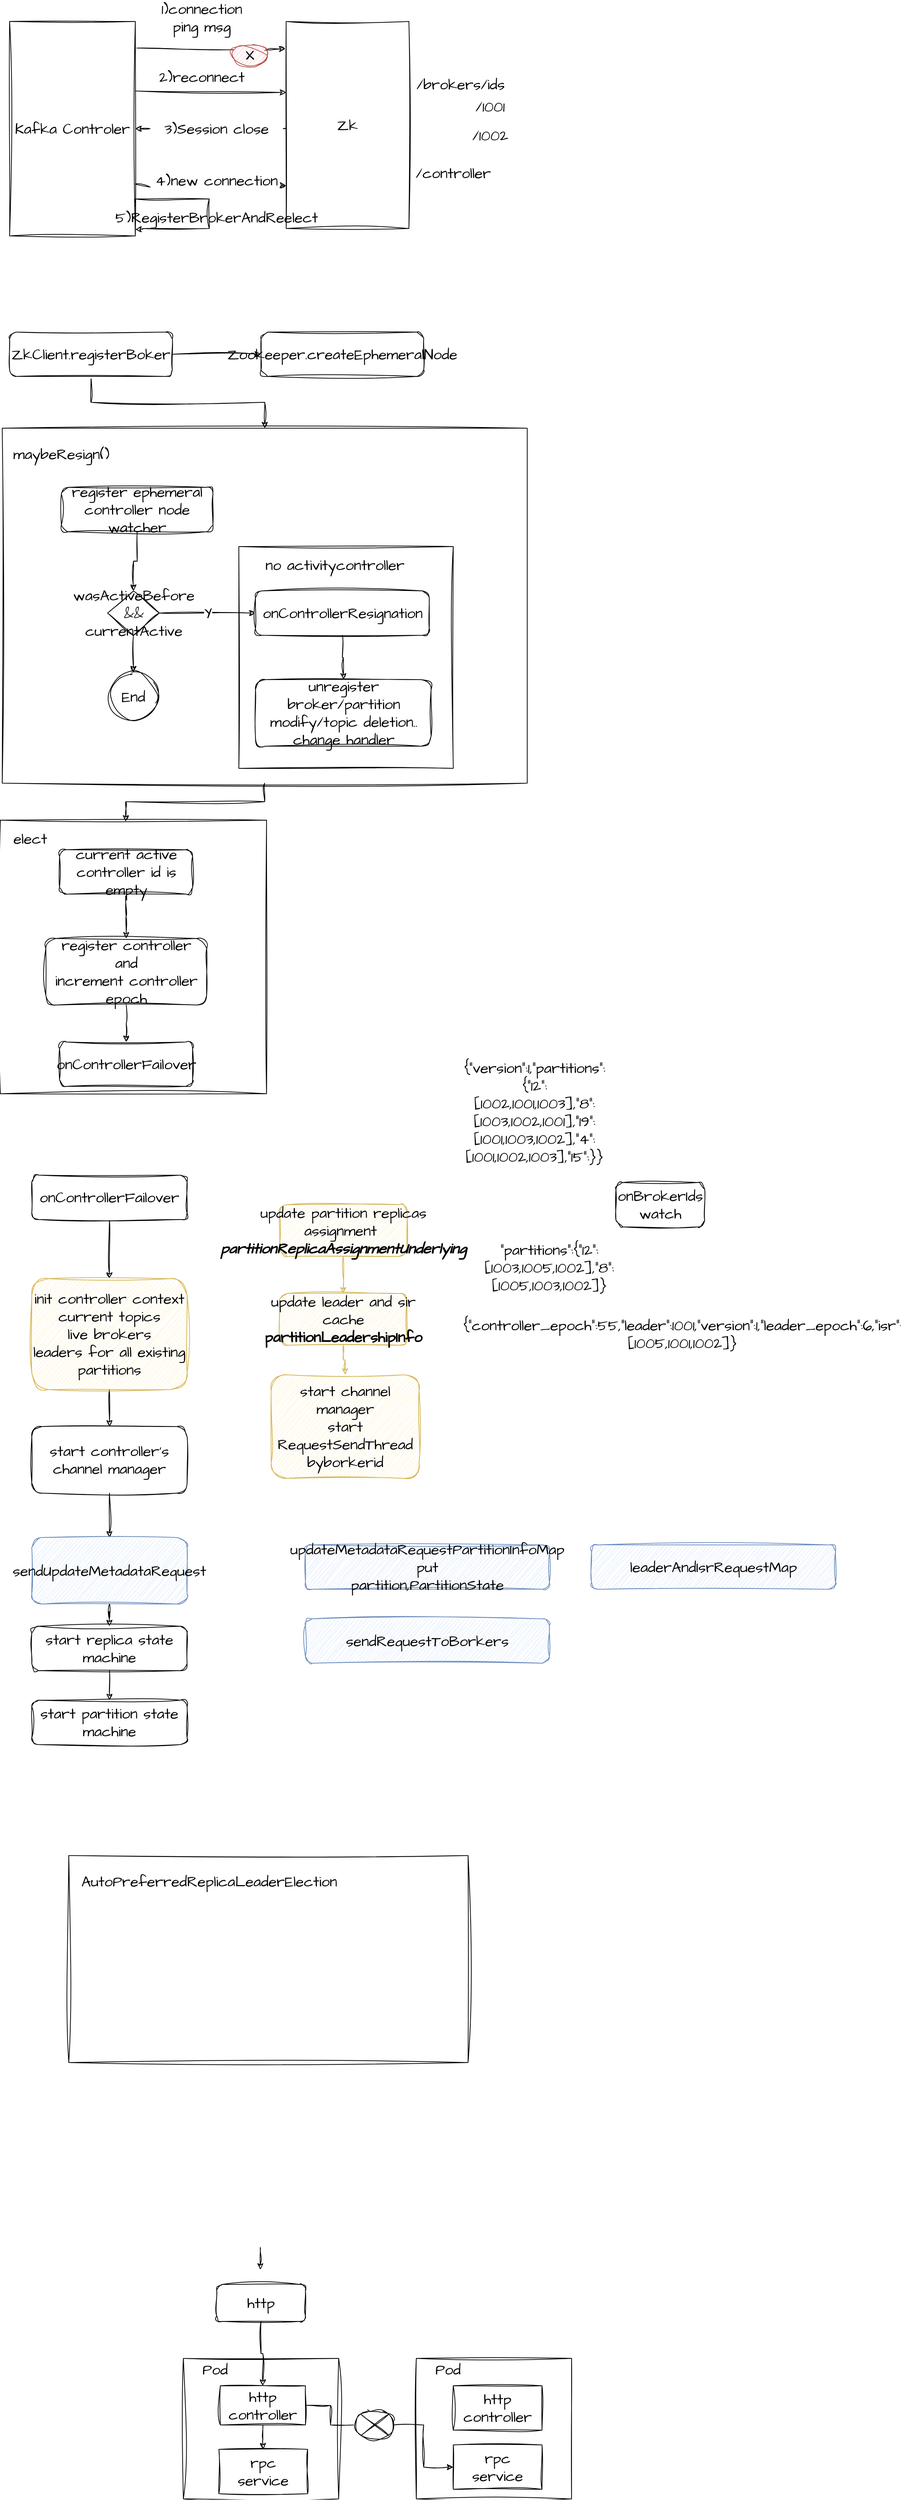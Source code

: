 <mxfile version="20.8.20" type="github">
  <diagram id="C5RBs43oDa-KdzZeNtuy" name="Page-1">
    <mxGraphModel dx="1021" dy="697" grid="1" gridSize="10" guides="1" tooltips="1" connect="1" arrows="1" fold="1" page="1" pageScale="1" pageWidth="827" pageHeight="1169" math="0" shadow="0">
      <root>
        <mxCell id="WIyWlLk6GJQsqaUBKTNV-0" />
        <mxCell id="WIyWlLk6GJQsqaUBKTNV-1" parent="WIyWlLk6GJQsqaUBKTNV-0" />
        <mxCell id="99QEyxdu7fudVfjJ10sP-23" value="" style="rounded=0;whiteSpace=wrap;html=1;sketch=1;hachureGap=4;jiggle=2;curveFitting=1;fontFamily=Architects Daughter;fontSource=https%3A%2F%2Ffonts.googleapis.com%2Fcss%3Ffamily%3DArchitects%2BDaughter;fontSize=20;" vertex="1" parent="WIyWlLk6GJQsqaUBKTNV-1">
          <mxGeometry x="275" y="3330" width="210" height="190" as="geometry" />
        </mxCell>
        <mxCell id="egi0bB2MHMF-HuieAXsn-64" value="" style="rounded=0;whiteSpace=wrap;html=1;sketch=1;hachureGap=4;jiggle=2;curveFitting=1;fontFamily=Architects Daughter;fontSource=https%3A%2F%2Ffonts.googleapis.com%2Fcss%3Ffamily%3DArchitects%2BDaughter;fontSize=20;" parent="WIyWlLk6GJQsqaUBKTNV-1" vertex="1">
          <mxGeometry x="27.5" y="1250" width="360" height="370" as="geometry" />
        </mxCell>
        <mxCell id="egi0bB2MHMF-HuieAXsn-65" style="edgeStyle=orthogonalEdgeStyle;rounded=0;sketch=1;hachureGap=4;jiggle=2;curveFitting=1;orthogonalLoop=1;jettySize=auto;html=1;entryX=0.471;entryY=0.005;entryDx=0;entryDy=0;entryPerimeter=0;fontFamily=Architects Daughter;fontSource=https%3A%2F%2Ffonts.googleapis.com%2Fcss%3Ffamily%3DArchitects%2BDaughter;fontSize=16;" parent="WIyWlLk6GJQsqaUBKTNV-1" source="egi0bB2MHMF-HuieAXsn-49" target="egi0bB2MHMF-HuieAXsn-64" edge="1">
          <mxGeometry relative="1" as="geometry" />
        </mxCell>
        <mxCell id="egi0bB2MHMF-HuieAXsn-49" value="" style="rounded=0;whiteSpace=wrap;html=1;sketch=1;hachureGap=4;jiggle=2;curveFitting=1;fontFamily=Architects Daughter;fontSource=https%3A%2F%2Ffonts.googleapis.com%2Fcss%3Ffamily%3DArchitects%2BDaughter;fontSize=20;" parent="WIyWlLk6GJQsqaUBKTNV-1" vertex="1">
          <mxGeometry x="30" y="720" width="710" height="480" as="geometry" />
        </mxCell>
        <mxCell id="egi0bB2MHMF-HuieAXsn-43" value="" style="rounded=0;whiteSpace=wrap;html=1;sketch=1;hachureGap=4;jiggle=2;curveFitting=1;fontFamily=Architects Daughter;fontSource=https%3A%2F%2Ffonts.googleapis.com%2Fcss%3Ffamily%3DArchitects%2BDaughter;fontSize=20;" parent="WIyWlLk6GJQsqaUBKTNV-1" vertex="1">
          <mxGeometry x="350" y="880" width="290" height="300" as="geometry" />
        </mxCell>
        <mxCell id="egi0bB2MHMF-HuieAXsn-0" value="Kafka Controler" style="rounded=0;whiteSpace=wrap;html=1;sketch=1;hachureGap=4;jiggle=2;curveFitting=1;fontFamily=Architects Daughter;fontSource=https%3A%2F%2Ffonts.googleapis.com%2Fcss%3Ffamily%3DArchitects%2BDaughter;fontSize=20;" parent="WIyWlLk6GJQsqaUBKTNV-1" vertex="1">
          <mxGeometry x="40" y="170" width="170" height="290" as="geometry" />
        </mxCell>
        <mxCell id="egi0bB2MHMF-HuieAXsn-1" value="Zk" style="rounded=0;whiteSpace=wrap;html=1;sketch=1;hachureGap=4;jiggle=2;curveFitting=1;fontFamily=Architects Daughter;fontSource=https%3A%2F%2Ffonts.googleapis.com%2Fcss%3Ffamily%3DArchitects%2BDaughter;fontSize=20;" parent="WIyWlLk6GJQsqaUBKTNV-1" vertex="1">
          <mxGeometry x="414" y="170" width="166" height="280" as="geometry" />
        </mxCell>
        <mxCell id="egi0bB2MHMF-HuieAXsn-2" value="" style="endArrow=classic;html=1;rounded=0;sketch=1;hachureGap=4;jiggle=2;curveFitting=1;fontFamily=Architects Daughter;fontSource=https%3A%2F%2Ffonts.googleapis.com%2Fcss%3Ffamily%3DArchitects%2BDaughter;fontSize=16;entryX=-0.006;entryY=0.132;entryDx=0;entryDy=0;exitX=1;exitY=0.25;exitDx=0;exitDy=0;startArrow=none;entryPerimeter=0;" parent="WIyWlLk6GJQsqaUBKTNV-1" source="egi0bB2MHMF-HuieAXsn-4" target="egi0bB2MHMF-HuieAXsn-1" edge="1">
          <mxGeometry width="50" height="50" relative="1" as="geometry">
            <mxPoint x="230" y="210" as="sourcePoint" />
            <mxPoint x="280" y="160" as="targetPoint" />
          </mxGeometry>
        </mxCell>
        <mxCell id="egi0bB2MHMF-HuieAXsn-3" value="1)connection&lt;br&gt;ping msg" style="text;html=1;strokeColor=none;fillColor=none;align=center;verticalAlign=middle;whiteSpace=wrap;rounded=0;fontSize=20;fontFamily=Architects Daughter;" parent="WIyWlLk6GJQsqaUBKTNV-1" vertex="1">
          <mxGeometry x="270" y="150" width="60" height="30" as="geometry" />
        </mxCell>
        <mxCell id="egi0bB2MHMF-HuieAXsn-5" value="" style="endArrow=none;html=1;rounded=0;sketch=1;hachureGap=4;jiggle=2;curveFitting=1;fontFamily=Architects Daughter;fontSource=https%3A%2F%2Ffonts.googleapis.com%2Fcss%3Ffamily%3DArchitects%2BDaughter;fontSize=16;entryX=0;entryY=0.25;entryDx=0;entryDy=0;exitX=1.012;exitY=0.124;exitDx=0;exitDy=0;exitPerimeter=0;" parent="WIyWlLk6GJQsqaUBKTNV-1" source="egi0bB2MHMF-HuieAXsn-0" target="egi0bB2MHMF-HuieAXsn-4" edge="1">
          <mxGeometry width="50" height="50" relative="1" as="geometry">
            <mxPoint x="210" y="243" as="sourcePoint" />
            <mxPoint x="414" y="205" as="targetPoint" />
          </mxGeometry>
        </mxCell>
        <mxCell id="egi0bB2MHMF-HuieAXsn-4" value="X" style="ellipse;whiteSpace=wrap;html=1;sketch=1;hachureGap=4;jiggle=2;curveFitting=1;fontFamily=Architects Daughter;fontSource=https%3A%2F%2Ffonts.googleapis.com%2Fcss%3Ffamily%3DArchitects%2BDaughter;fontSize=20;fillColor=#f8cecc;strokeColor=#b85450;" parent="WIyWlLk6GJQsqaUBKTNV-1" vertex="1">
          <mxGeometry x="340" y="200" width="50" height="30" as="geometry" />
        </mxCell>
        <mxCell id="egi0bB2MHMF-HuieAXsn-8" value="" style="endArrow=classic;html=1;rounded=0;sketch=1;hachureGap=4;jiggle=2;curveFitting=1;fontFamily=Architects Daughter;fontSource=https%3A%2F%2Ffonts.googleapis.com%2Fcss%3Ffamily%3DArchitects%2BDaughter;fontSize=16;entryX=0;entryY=0.8;entryDx=0;entryDy=0;entryPerimeter=0;" parent="WIyWlLk6GJQsqaUBKTNV-1" edge="1">
          <mxGeometry width="50" height="50" relative="1" as="geometry">
            <mxPoint x="210" y="264" as="sourcePoint" />
            <mxPoint x="414" y="266" as="targetPoint" />
          </mxGeometry>
        </mxCell>
        <mxCell id="egi0bB2MHMF-HuieAXsn-9" value="2)reconnect" style="text;html=1;strokeColor=none;fillColor=none;align=center;verticalAlign=middle;whiteSpace=wrap;rounded=0;fontSize=20;fontFamily=Architects Daughter;" parent="WIyWlLk6GJQsqaUBKTNV-1" vertex="1">
          <mxGeometry x="270" y="230" width="60" height="30" as="geometry" />
        </mxCell>
        <mxCell id="egi0bB2MHMF-HuieAXsn-10" value="" style="endArrow=classic;html=1;rounded=0;sketch=1;hachureGap=4;jiggle=2;curveFitting=1;fontFamily=Architects Daughter;fontSource=https%3A%2F%2Ffonts.googleapis.com%2Fcss%3Ffamily%3DArchitects%2BDaughter;fontSize=16;entryX=1;entryY=0.5;entryDx=0;entryDy=0;startArrow=none;" parent="WIyWlLk6GJQsqaUBKTNV-1" source="egi0bB2MHMF-HuieAXsn-7" target="egi0bB2MHMF-HuieAXsn-0" edge="1">
          <mxGeometry width="50" height="50" relative="1" as="geometry">
            <mxPoint x="414" y="314.5" as="sourcePoint" />
            <mxPoint x="334" y="314.5" as="targetPoint" />
          </mxGeometry>
        </mxCell>
        <mxCell id="egi0bB2MHMF-HuieAXsn-13" value="" style="endArrow=classic;html=1;rounded=0;sketch=1;hachureGap=4;jiggle=2;curveFitting=1;fontFamily=Architects Daughter;fontSource=https%3A%2F%2Ffonts.googleapis.com%2Fcss%3Ffamily%3DArchitects%2BDaughter;fontSize=16;entryX=0;entryY=0.8;entryDx=0;entryDy=0;entryPerimeter=0;startArrow=none;" parent="WIyWlLk6GJQsqaUBKTNV-1" source="egi0bB2MHMF-HuieAXsn-15" edge="1">
          <mxGeometry width="50" height="50" relative="1" as="geometry">
            <mxPoint x="210" y="390" as="sourcePoint" />
            <mxPoint x="414" y="392" as="targetPoint" />
          </mxGeometry>
        </mxCell>
        <mxCell id="egi0bB2MHMF-HuieAXsn-14" value="" style="endArrow=none;html=1;rounded=0;sketch=1;hachureGap=4;jiggle=2;curveFitting=1;fontFamily=Architects Daughter;fontSource=https%3A%2F%2Ffonts.googleapis.com%2Fcss%3Ffamily%3DArchitects%2BDaughter;fontSize=16;entryX=1;entryY=0.5;entryDx=0;entryDy=0;" parent="WIyWlLk6GJQsqaUBKTNV-1" target="egi0bB2MHMF-HuieAXsn-7" edge="1">
          <mxGeometry width="50" height="50" relative="1" as="geometry">
            <mxPoint x="414" y="314.5" as="sourcePoint" />
            <mxPoint x="210" y="315" as="targetPoint" />
          </mxGeometry>
        </mxCell>
        <mxCell id="egi0bB2MHMF-HuieAXsn-7" value="3)Session&amp;nbsp;close" style="text;html=1;strokeColor=none;fillColor=none;align=center;verticalAlign=middle;whiteSpace=wrap;rounded=0;fontSize=20;fontFamily=Architects Daughter;" parent="WIyWlLk6GJQsqaUBKTNV-1" vertex="1">
          <mxGeometry x="230" y="300" width="180" height="30" as="geometry" />
        </mxCell>
        <mxCell id="egi0bB2MHMF-HuieAXsn-16" value="" style="endArrow=none;html=1;rounded=0;sketch=1;hachureGap=4;jiggle=2;curveFitting=1;fontFamily=Architects Daughter;fontSource=https%3A%2F%2Ffonts.googleapis.com%2Fcss%3Ffamily%3DArchitects%2BDaughter;fontSize=16;entryX=0;entryY=0.8;entryDx=0;entryDy=0;entryPerimeter=0;" parent="WIyWlLk6GJQsqaUBKTNV-1" target="egi0bB2MHMF-HuieAXsn-15" edge="1">
          <mxGeometry width="50" height="50" relative="1" as="geometry">
            <mxPoint x="210" y="390" as="sourcePoint" />
            <mxPoint x="414" y="392" as="targetPoint" />
          </mxGeometry>
        </mxCell>
        <mxCell id="egi0bB2MHMF-HuieAXsn-15" value="4)new connection" style="text;html=1;strokeColor=none;fillColor=none;align=center;verticalAlign=middle;whiteSpace=wrap;rounded=0;fontSize=20;fontFamily=Architects Daughter;" parent="WIyWlLk6GJQsqaUBKTNV-1" vertex="1">
          <mxGeometry x="230" y="370" width="180" height="30" as="geometry" />
        </mxCell>
        <mxCell id="egi0bB2MHMF-HuieAXsn-17" value="" style="endArrow=classic;html=1;rounded=0;sketch=1;hachureGap=4;jiggle=2;curveFitting=1;fontFamily=Architects Daughter;fontSource=https%3A%2F%2Ffonts.googleapis.com%2Fcss%3Ffamily%3DArchitects%2BDaughter;fontSize=16;edgeStyle=orthogonalEdgeStyle;entryX=1;entryY=0.969;entryDx=0;entryDy=0;entryPerimeter=0;" parent="WIyWlLk6GJQsqaUBKTNV-1" target="egi0bB2MHMF-HuieAXsn-0" edge="1">
          <mxGeometry width="50" height="50" relative="1" as="geometry">
            <mxPoint x="210" y="420" as="sourcePoint" />
            <mxPoint x="220" y="470" as="targetPoint" />
            <Array as="points">
              <mxPoint x="210" y="410" />
              <mxPoint x="310" y="410" />
              <mxPoint x="310" y="450" />
              <mxPoint x="220" y="450" />
              <mxPoint x="220" y="451" />
            </Array>
          </mxGeometry>
        </mxCell>
        <mxCell id="egi0bB2MHMF-HuieAXsn-18" value="5)RegisterBrokerAndReelect" style="text;html=1;strokeColor=none;fillColor=none;align=center;verticalAlign=middle;whiteSpace=wrap;rounded=0;fontSize=20;fontFamily=Architects Daughter;" parent="WIyWlLk6GJQsqaUBKTNV-1" vertex="1">
          <mxGeometry x="230" y="420" width="180" height="30" as="geometry" />
        </mxCell>
        <mxCell id="egi0bB2MHMF-HuieAXsn-19" value="/brokers/ids" style="text;html=1;strokeColor=none;fillColor=none;align=center;verticalAlign=middle;whiteSpace=wrap;rounded=0;fontSize=20;fontFamily=Architects Daughter;" parent="WIyWlLk6GJQsqaUBKTNV-1" vertex="1">
          <mxGeometry x="620" y="240" width="60" height="30" as="geometry" />
        </mxCell>
        <mxCell id="egi0bB2MHMF-HuieAXsn-20" value="/controller" style="text;html=1;strokeColor=none;fillColor=none;align=center;verticalAlign=middle;whiteSpace=wrap;rounded=0;fontSize=20;fontFamily=Architects Daughter;" parent="WIyWlLk6GJQsqaUBKTNV-1" vertex="1">
          <mxGeometry x="610" y="360" width="60" height="30" as="geometry" />
        </mxCell>
        <mxCell id="egi0bB2MHMF-HuieAXsn-21" value="/1001" style="text;html=1;strokeColor=none;fillColor=none;align=center;verticalAlign=middle;whiteSpace=wrap;rounded=0;fontSize=20;fontFamily=Architects Daughter;" parent="WIyWlLk6GJQsqaUBKTNV-1" vertex="1">
          <mxGeometry x="660" y="270" width="60" height="30" as="geometry" />
        </mxCell>
        <mxCell id="egi0bB2MHMF-HuieAXsn-22" value="/1002" style="text;html=1;strokeColor=none;fillColor=none;align=center;verticalAlign=middle;whiteSpace=wrap;rounded=0;fontSize=20;fontFamily=Architects Daughter;" parent="WIyWlLk6GJQsqaUBKTNV-1" vertex="1">
          <mxGeometry x="660" y="309" width="60" height="30" as="geometry" />
        </mxCell>
        <mxCell id="egi0bB2MHMF-HuieAXsn-25" style="edgeStyle=orthogonalEdgeStyle;rounded=0;sketch=1;hachureGap=4;jiggle=2;curveFitting=1;orthogonalLoop=1;jettySize=auto;html=1;entryX=0;entryY=0.5;entryDx=0;entryDy=0;fontFamily=Architects Daughter;fontSource=https%3A%2F%2Ffonts.googleapis.com%2Fcss%3Ffamily%3DArchitects%2BDaughter;fontSize=16;" parent="WIyWlLk6GJQsqaUBKTNV-1" source="egi0bB2MHMF-HuieAXsn-23" target="egi0bB2MHMF-HuieAXsn-24" edge="1">
          <mxGeometry relative="1" as="geometry" />
        </mxCell>
        <mxCell id="egi0bB2MHMF-HuieAXsn-66" style="edgeStyle=orthogonalEdgeStyle;rounded=0;sketch=1;hachureGap=4;jiggle=2;curveFitting=1;orthogonalLoop=1;jettySize=auto;html=1;entryX=0.5;entryY=0;entryDx=0;entryDy=0;fontFamily=Architects Daughter;fontSource=https%3A%2F%2Ffonts.googleapis.com%2Fcss%3Ffamily%3DArchitects%2BDaughter;fontSize=16;" parent="WIyWlLk6GJQsqaUBKTNV-1" source="egi0bB2MHMF-HuieAXsn-23" target="egi0bB2MHMF-HuieAXsn-49" edge="1">
          <mxGeometry relative="1" as="geometry" />
        </mxCell>
        <mxCell id="egi0bB2MHMF-HuieAXsn-23" value="ZkClient.registerBoker" style="rounded=1;whiteSpace=wrap;html=1;sketch=1;hachureGap=4;jiggle=2;curveFitting=1;fontFamily=Architects Daughter;fontSource=https%3A%2F%2Ffonts.googleapis.com%2Fcss%3Ffamily%3DArchitects%2BDaughter;fontSize=20;" parent="WIyWlLk6GJQsqaUBKTNV-1" vertex="1">
          <mxGeometry x="40" y="590" width="220" height="60" as="geometry" />
        </mxCell>
        <mxCell id="egi0bB2MHMF-HuieAXsn-24" value="Zookeeper.createEphemeralNode" style="rounded=1;whiteSpace=wrap;html=1;sketch=1;hachureGap=4;jiggle=2;curveFitting=1;fontFamily=Architects Daughter;fontSource=https%3A%2F%2Ffonts.googleapis.com%2Fcss%3Ffamily%3DArchitects%2BDaughter;fontSize=20;" parent="WIyWlLk6GJQsqaUBKTNV-1" vertex="1">
          <mxGeometry x="380" y="590" width="220" height="60" as="geometry" />
        </mxCell>
        <mxCell id="egi0bB2MHMF-HuieAXsn-28" value="maybeResign()" style="text;html=1;strokeColor=none;fillColor=none;align=center;verticalAlign=middle;whiteSpace=wrap;rounded=0;fontSize=20;fontFamily=Architects Daughter;" parent="WIyWlLk6GJQsqaUBKTNV-1" vertex="1">
          <mxGeometry x="80" y="740" width="60" height="30" as="geometry" />
        </mxCell>
        <mxCell id="egi0bB2MHMF-HuieAXsn-50" style="edgeStyle=orthogonalEdgeStyle;rounded=0;sketch=1;hachureGap=4;jiggle=2;curveFitting=1;orthogonalLoop=1;jettySize=auto;html=1;entryX=0.5;entryY=0;entryDx=0;entryDy=0;fontFamily=Architects Daughter;fontSource=https%3A%2F%2Ffonts.googleapis.com%2Fcss%3Ffamily%3DArchitects%2BDaughter;fontSize=16;" parent="WIyWlLk6GJQsqaUBKTNV-1" source="egi0bB2MHMF-HuieAXsn-32" target="egi0bB2MHMF-HuieAXsn-34" edge="1">
          <mxGeometry relative="1" as="geometry" />
        </mxCell>
        <mxCell id="egi0bB2MHMF-HuieAXsn-32" value="register ephemeral controller node&lt;br&gt;watcher" style="rounded=1;whiteSpace=wrap;html=1;sketch=1;hachureGap=4;jiggle=2;curveFitting=1;fontFamily=Architects Daughter;fontSource=https%3A%2F%2Ffonts.googleapis.com%2Fcss%3Ffamily%3DArchitects%2BDaughter;fontSize=20;" parent="WIyWlLk6GJQsqaUBKTNV-1" vertex="1">
          <mxGeometry x="110" y="800" width="205" height="60" as="geometry" />
        </mxCell>
        <mxCell id="egi0bB2MHMF-HuieAXsn-37" style="edgeStyle=orthogonalEdgeStyle;rounded=0;sketch=1;hachureGap=4;jiggle=2;curveFitting=1;orthogonalLoop=1;jettySize=auto;html=1;fontFamily=Architects Daughter;fontSource=https%3A%2F%2Ffonts.googleapis.com%2Fcss%3Ffamily%3DArchitects%2BDaughter;fontSize=16;" parent="WIyWlLk6GJQsqaUBKTNV-1" source="egi0bB2MHMF-HuieAXsn-34" target="egi0bB2MHMF-HuieAXsn-36" edge="1">
          <mxGeometry relative="1" as="geometry" />
        </mxCell>
        <mxCell id="egi0bB2MHMF-HuieAXsn-38" value="Y" style="edgeLabel;html=1;align=center;verticalAlign=middle;resizable=0;points=[];fontSize=20;fontFamily=Architects Daughter;" parent="egi0bB2MHMF-HuieAXsn-37" vertex="1" connectable="0">
          <mxGeometry x="-0.008" relative="1" as="geometry">
            <mxPoint x="1" as="offset" />
          </mxGeometry>
        </mxCell>
        <mxCell id="egi0bB2MHMF-HuieAXsn-47" style="edgeStyle=orthogonalEdgeStyle;rounded=0;sketch=1;hachureGap=4;jiggle=2;curveFitting=1;orthogonalLoop=1;jettySize=auto;html=1;entryX=0.5;entryY=0;entryDx=0;entryDy=0;fontFamily=Architects Daughter;fontSource=https%3A%2F%2Ffonts.googleapis.com%2Fcss%3Ffamily%3DArchitects%2BDaughter;fontSize=16;" parent="WIyWlLk6GJQsqaUBKTNV-1" source="egi0bB2MHMF-HuieAXsn-34" target="egi0bB2MHMF-HuieAXsn-46" edge="1">
          <mxGeometry relative="1" as="geometry" />
        </mxCell>
        <mxCell id="egi0bB2MHMF-HuieAXsn-34" value="wasActiveBefore&lt;br&gt;&amp;amp;&amp;amp;&lt;br&gt;currentActive" style="rhombus;whiteSpace=wrap;html=1;sketch=1;hachureGap=4;jiggle=2;curveFitting=1;fontFamily=Architects Daughter;fontSource=https%3A%2F%2Ffonts.googleapis.com%2Fcss%3Ffamily%3DArchitects%2BDaughter;fontSize=20;" parent="WIyWlLk6GJQsqaUBKTNV-1" vertex="1">
          <mxGeometry x="172.5" y="940" width="70" height="60" as="geometry" />
        </mxCell>
        <mxCell id="egi0bB2MHMF-HuieAXsn-45" value="" style="edgeStyle=orthogonalEdgeStyle;rounded=0;sketch=1;hachureGap=4;jiggle=2;curveFitting=1;orthogonalLoop=1;jettySize=auto;html=1;fontFamily=Architects Daughter;fontSource=https%3A%2F%2Ffonts.googleapis.com%2Fcss%3Ffamily%3DArchitects%2BDaughter;fontSize=16;" parent="WIyWlLk6GJQsqaUBKTNV-1" source="egi0bB2MHMF-HuieAXsn-36" target="egi0bB2MHMF-HuieAXsn-39" edge="1">
          <mxGeometry relative="1" as="geometry" />
        </mxCell>
        <mxCell id="egi0bB2MHMF-HuieAXsn-36" value="onControllerResignation" style="rounded=1;whiteSpace=wrap;html=1;sketch=1;hachureGap=4;jiggle=2;curveFitting=1;fontFamily=Architects Daughter;fontSource=https%3A%2F%2Ffonts.googleapis.com%2Fcss%3Ffamily%3DArchitects%2BDaughter;fontSize=20;" parent="WIyWlLk6GJQsqaUBKTNV-1" vertex="1">
          <mxGeometry x="372.5" y="940" width="235" height="60" as="geometry" />
        </mxCell>
        <mxCell id="egi0bB2MHMF-HuieAXsn-39" value="unregister broker/partition modify/topic deletion.. change handler" style="rounded=1;whiteSpace=wrap;html=1;sketch=1;hachureGap=4;jiggle=2;curveFitting=1;fontFamily=Architects Daughter;fontSource=https%3A%2F%2Ffonts.googleapis.com%2Fcss%3Ffamily%3DArchitects%2BDaughter;fontSize=20;" parent="WIyWlLk6GJQsqaUBKTNV-1" vertex="1">
          <mxGeometry x="372.5" y="1060" width="237.5" height="90" as="geometry" />
        </mxCell>
        <mxCell id="egi0bB2MHMF-HuieAXsn-40" value="no activitycontroller" style="text;html=1;strokeColor=none;fillColor=none;align=center;verticalAlign=middle;whiteSpace=wrap;rounded=0;fontSize=20;fontFamily=Architects Daughter;" parent="WIyWlLk6GJQsqaUBKTNV-1" vertex="1">
          <mxGeometry x="370" y="890" width="220" height="30" as="geometry" />
        </mxCell>
        <mxCell id="egi0bB2MHMF-HuieAXsn-46" value="End" style="ellipse;whiteSpace=wrap;html=1;aspect=fixed;sketch=1;hachureGap=4;jiggle=2;curveFitting=1;fontFamily=Architects Daughter;fontSource=https%3A%2F%2Ffonts.googleapis.com%2Fcss%3Ffamily%3DArchitects%2BDaughter;fontSize=20;" parent="WIyWlLk6GJQsqaUBKTNV-1" vertex="1">
          <mxGeometry x="175" y="1050" width="65" height="65" as="geometry" />
        </mxCell>
        <mxCell id="egi0bB2MHMF-HuieAXsn-61" value="" style="edgeStyle=orthogonalEdgeStyle;rounded=0;sketch=1;hachureGap=4;jiggle=2;curveFitting=1;orthogonalLoop=1;jettySize=auto;html=1;fontFamily=Architects Daughter;fontSource=https%3A%2F%2Ffonts.googleapis.com%2Fcss%3Ffamily%3DArchitects%2BDaughter;fontSize=16;" parent="WIyWlLk6GJQsqaUBKTNV-1" source="egi0bB2MHMF-HuieAXsn-51" target="egi0bB2MHMF-HuieAXsn-59" edge="1">
          <mxGeometry relative="1" as="geometry" />
        </mxCell>
        <mxCell id="egi0bB2MHMF-HuieAXsn-51" value="current active controller id is empty" style="rounded=1;whiteSpace=wrap;html=1;sketch=1;hachureGap=4;jiggle=2;curveFitting=1;fontFamily=Architects Daughter;fontSource=https%3A%2F%2Ffonts.googleapis.com%2Fcss%3Ffamily%3DArchitects%2BDaughter;fontSize=20;" parent="WIyWlLk6GJQsqaUBKTNV-1" vertex="1">
          <mxGeometry x="107.5" y="1290" width="180" height="60" as="geometry" />
        </mxCell>
        <mxCell id="egi0bB2MHMF-HuieAXsn-63" value="" style="edgeStyle=orthogonalEdgeStyle;rounded=0;sketch=1;hachureGap=4;jiggle=2;curveFitting=1;orthogonalLoop=1;jettySize=auto;html=1;fontFamily=Architects Daughter;fontSource=https%3A%2F%2Ffonts.googleapis.com%2Fcss%3Ffamily%3DArchitects%2BDaughter;fontSize=16;" parent="WIyWlLk6GJQsqaUBKTNV-1" source="egi0bB2MHMF-HuieAXsn-59" target="egi0bB2MHMF-HuieAXsn-62" edge="1">
          <mxGeometry relative="1" as="geometry" />
        </mxCell>
        <mxCell id="egi0bB2MHMF-HuieAXsn-59" value="register controller&lt;br&gt;and&lt;br&gt;increment controller epoch" style="rounded=1;whiteSpace=wrap;html=1;sketch=1;hachureGap=4;jiggle=2;curveFitting=1;fontFamily=Architects Daughter;fontSource=https%3A%2F%2Ffonts.googleapis.com%2Fcss%3Ffamily%3DArchitects%2BDaughter;fontSize=20;" parent="WIyWlLk6GJQsqaUBKTNV-1" vertex="1">
          <mxGeometry x="89" y="1410" width="217.5" height="90" as="geometry" />
        </mxCell>
        <mxCell id="egi0bB2MHMF-HuieAXsn-60" value="elect" style="text;html=1;strokeColor=none;fillColor=none;align=center;verticalAlign=middle;whiteSpace=wrap;rounded=0;fontSize=20;fontFamily=Architects Daughter;" parent="WIyWlLk6GJQsqaUBKTNV-1" vertex="1">
          <mxGeometry x="37.5" y="1260" width="60" height="30" as="geometry" />
        </mxCell>
        <mxCell id="egi0bB2MHMF-HuieAXsn-62" value="onControllerFailover" style="rounded=1;whiteSpace=wrap;html=1;sketch=1;hachureGap=4;jiggle=2;curveFitting=1;fontFamily=Architects Daughter;fontSource=https%3A%2F%2Ffonts.googleapis.com%2Fcss%3Ffamily%3DArchitects%2BDaughter;fontSize=20;" parent="WIyWlLk6GJQsqaUBKTNV-1" vertex="1">
          <mxGeometry x="107.5" y="1550" width="180" height="60" as="geometry" />
        </mxCell>
        <mxCell id="egi0bB2MHMF-HuieAXsn-67" value="onBrokerIds watch" style="rounded=1;whiteSpace=wrap;html=1;sketch=1;hachureGap=4;jiggle=2;curveFitting=1;fontFamily=Architects Daughter;fontSource=https%3A%2F%2Ffonts.googleapis.com%2Fcss%3Ffamily%3DArchitects%2BDaughter;fontSize=20;" parent="WIyWlLk6GJQsqaUBKTNV-1" vertex="1">
          <mxGeometry x="860" y="1740" width="120" height="60" as="geometry" />
        </mxCell>
        <mxCell id="egi0bB2MHMF-HuieAXsn-74" value="" style="edgeStyle=orthogonalEdgeStyle;rounded=0;sketch=1;hachureGap=4;jiggle=2;curveFitting=1;orthogonalLoop=1;jettySize=auto;html=1;fontFamily=Architects Daughter;fontSource=https%3A%2F%2Ffonts.googleapis.com%2Fcss%3Ffamily%3DArchitects%2BDaughter;fontSize=16;" parent="WIyWlLk6GJQsqaUBKTNV-1" source="egi0bB2MHMF-HuieAXsn-68" target="egi0bB2MHMF-HuieAXsn-70" edge="1">
          <mxGeometry relative="1" as="geometry" />
        </mxCell>
        <mxCell id="egi0bB2MHMF-HuieAXsn-68" value="onControllerFailover" style="rounded=1;whiteSpace=wrap;html=1;sketch=1;hachureGap=4;jiggle=2;curveFitting=1;fontFamily=Architects Daughter;fontSource=https%3A%2F%2Ffonts.googleapis.com%2Fcss%3Ffamily%3DArchitects%2BDaughter;fontSize=20;" parent="WIyWlLk6GJQsqaUBKTNV-1" vertex="1">
          <mxGeometry x="70" y="1730" width="210" height="60" as="geometry" />
        </mxCell>
        <mxCell id="egi0bB2MHMF-HuieAXsn-75" value="" style="edgeStyle=orthogonalEdgeStyle;rounded=0;sketch=1;hachureGap=4;jiggle=2;curveFitting=1;orthogonalLoop=1;jettySize=auto;html=1;fontFamily=Architects Daughter;fontSource=https%3A%2F%2Ffonts.googleapis.com%2Fcss%3Ffamily%3DArchitects%2BDaughter;fontSize=16;" parent="WIyWlLk6GJQsqaUBKTNV-1" source="egi0bB2MHMF-HuieAXsn-70" target="egi0bB2MHMF-HuieAXsn-71" edge="1">
          <mxGeometry relative="1" as="geometry" />
        </mxCell>
        <mxCell id="egi0bB2MHMF-HuieAXsn-70" value="init controller context&lt;br&gt;current topics&lt;br&gt;live brokers&lt;br&gt;leaders for all existing partitions" style="rounded=1;whiteSpace=wrap;html=1;sketch=1;hachureGap=4;jiggle=2;curveFitting=1;fontFamily=Architects Daughter;fontSource=https%3A%2F%2Ffonts.googleapis.com%2Fcss%3Ffamily%3DArchitects%2BDaughter;fontSize=20;fillColor=#fff2cc;strokeColor=#d6b656;" parent="WIyWlLk6GJQsqaUBKTNV-1" vertex="1">
          <mxGeometry x="70" y="1870" width="210" height="150" as="geometry" />
        </mxCell>
        <mxCell id="99QEyxdu7fudVfjJ10sP-7" value="" style="edgeStyle=orthogonalEdgeStyle;rounded=0;sketch=1;hachureGap=4;jiggle=2;curveFitting=1;orthogonalLoop=1;jettySize=auto;html=1;fontFamily=Architects Daughter;fontSource=https%3A%2F%2Ffonts.googleapis.com%2Fcss%3Ffamily%3DArchitects%2BDaughter;fontSize=16;" edge="1" parent="WIyWlLk6GJQsqaUBKTNV-1" source="egi0bB2MHMF-HuieAXsn-71" target="99QEyxdu7fudVfjJ10sP-6">
          <mxGeometry relative="1" as="geometry" />
        </mxCell>
        <mxCell id="egi0bB2MHMF-HuieAXsn-71" value="start controller&#39;s channel manager" style="rounded=1;whiteSpace=wrap;html=1;sketch=1;hachureGap=4;jiggle=2;curveFitting=1;fontFamily=Architects Daughter;fontSource=https%3A%2F%2Ffonts.googleapis.com%2Fcss%3Ffamily%3DArchitects%2BDaughter;fontSize=20;" parent="WIyWlLk6GJQsqaUBKTNV-1" vertex="1">
          <mxGeometry x="70" y="2070" width="210" height="90" as="geometry" />
        </mxCell>
        <mxCell id="egi0bB2MHMF-HuieAXsn-77" value="" style="edgeStyle=orthogonalEdgeStyle;rounded=0;sketch=1;hachureGap=4;jiggle=2;curveFitting=1;orthogonalLoop=1;jettySize=auto;html=1;fontFamily=Architects Daughter;fontSource=https%3A%2F%2Ffonts.googleapis.com%2Fcss%3Ffamily%3DArchitects%2BDaughter;fontSize=16;" parent="WIyWlLk6GJQsqaUBKTNV-1" source="egi0bB2MHMF-HuieAXsn-72" target="egi0bB2MHMF-HuieAXsn-73" edge="1">
          <mxGeometry relative="1" as="geometry" />
        </mxCell>
        <mxCell id="egi0bB2MHMF-HuieAXsn-72" value="start replica state machine" style="rounded=1;whiteSpace=wrap;html=1;sketch=1;hachureGap=4;jiggle=2;curveFitting=1;fontFamily=Architects Daughter;fontSource=https%3A%2F%2Ffonts.googleapis.com%2Fcss%3Ffamily%3DArchitects%2BDaughter;fontSize=20;" parent="WIyWlLk6GJQsqaUBKTNV-1" vertex="1">
          <mxGeometry x="70" y="2340" width="210" height="60" as="geometry" />
        </mxCell>
        <mxCell id="egi0bB2MHMF-HuieAXsn-73" value="start partition state machine" style="rounded=1;whiteSpace=wrap;html=1;sketch=1;hachureGap=4;jiggle=2;curveFitting=1;fontFamily=Architects Daughter;fontSource=https%3A%2F%2Ffonts.googleapis.com%2Fcss%3Ffamily%3DArchitects%2BDaughter;fontSize=20;" parent="WIyWlLk6GJQsqaUBKTNV-1" vertex="1">
          <mxGeometry x="70" y="2440" width="210" height="60" as="geometry" />
        </mxCell>
        <mxCell id="99QEyxdu7fudVfjJ10sP-11" value="" style="edgeStyle=orthogonalEdgeStyle;rounded=0;sketch=1;hachureGap=4;jiggle=2;curveFitting=1;orthogonalLoop=1;jettySize=auto;html=1;fontFamily=Architects Daughter;fontSource=https%3A%2F%2Ffonts.googleapis.com%2Fcss%3Ffamily%3DArchitects%2BDaughter;fontSize=16;fillColor=#fff2cc;strokeColor=#d6b656;" edge="1" parent="WIyWlLk6GJQsqaUBKTNV-1" source="99QEyxdu7fudVfjJ10sP-0" target="99QEyxdu7fudVfjJ10sP-2">
          <mxGeometry relative="1" as="geometry" />
        </mxCell>
        <mxCell id="99QEyxdu7fudVfjJ10sP-0" value="update partition replicas assignment&amp;nbsp;&lt;br&gt;&lt;b&gt;&lt;i&gt;partitionReplicaAssignmentUnderlying&lt;/i&gt;&lt;/b&gt;" style="rounded=1;whiteSpace=wrap;html=1;sketch=1;hachureGap=4;jiggle=2;curveFitting=1;fontFamily=Architects Daughter;fontSource=https%3A%2F%2Ffonts.googleapis.com%2Fcss%3Ffamily%3DArchitects%2BDaughter;fontSize=20;fillColor=#fff2cc;strokeColor=#d6b656;" vertex="1" parent="WIyWlLk6GJQsqaUBKTNV-1">
          <mxGeometry x="405" y="1770" width="172.5" height="70" as="geometry" />
        </mxCell>
        <mxCell id="99QEyxdu7fudVfjJ10sP-1" value="&quot;partitions&quot;:{&quot;12&quot;:[1003,1005,1002],&quot;8&quot;:[1005,1003,1002]}" style="text;html=1;strokeColor=none;fillColor=none;align=center;verticalAlign=middle;whiteSpace=wrap;rounded=0;fontSize=20;fontFamily=Architects Daughter;" vertex="1" parent="WIyWlLk6GJQsqaUBKTNV-1">
          <mxGeometry x="740" y="1840" width="60" height="30" as="geometry" />
        </mxCell>
        <mxCell id="99QEyxdu7fudVfjJ10sP-12" value="" style="edgeStyle=orthogonalEdgeStyle;rounded=0;sketch=1;hachureGap=4;jiggle=2;curveFitting=1;orthogonalLoop=1;jettySize=auto;html=1;fontFamily=Architects Daughter;fontSource=https%3A%2F%2Ffonts.googleapis.com%2Fcss%3Ffamily%3DArchitects%2BDaughter;fontSize=16;fillColor=#fff2cc;strokeColor=#d6b656;" edge="1" parent="WIyWlLk6GJQsqaUBKTNV-1" source="99QEyxdu7fudVfjJ10sP-2" target="99QEyxdu7fudVfjJ10sP-4">
          <mxGeometry relative="1" as="geometry" />
        </mxCell>
        <mxCell id="99QEyxdu7fudVfjJ10sP-2" value="update leader and sir cache&lt;br&gt;&lt;b&gt;partitionLeadershipInfo&lt;/b&gt;" style="rounded=1;whiteSpace=wrap;html=1;sketch=1;hachureGap=4;jiggle=2;curveFitting=1;fontFamily=Architects Daughter;fontSource=https%3A%2F%2Ffonts.googleapis.com%2Fcss%3Ffamily%3DArchitects%2BDaughter;fontSize=20;fillColor=#fff2cc;strokeColor=#d6b656;" vertex="1" parent="WIyWlLk6GJQsqaUBKTNV-1">
          <mxGeometry x="405" y="1890" width="172.5" height="70" as="geometry" />
        </mxCell>
        <mxCell id="99QEyxdu7fudVfjJ10sP-3" value="{&quot;controller_epoch&quot;:55,&quot;leader&quot;:1001,&quot;version&quot;:1,&quot;leader_epoch&quot;:6,&quot;isr&quot;:[1005,1001,1002]}" style="text;html=1;strokeColor=none;fillColor=none;align=center;verticalAlign=middle;whiteSpace=wrap;rounded=0;fontSize=20;fontFamily=Architects Daughter;" vertex="1" parent="WIyWlLk6GJQsqaUBKTNV-1">
          <mxGeometry x="910" y="1810" width="80" height="270" as="geometry" />
        </mxCell>
        <mxCell id="99QEyxdu7fudVfjJ10sP-4" value="start channel manager&lt;br&gt;start RequestSendThread&lt;br&gt;byborkerid" style="rounded=1;whiteSpace=wrap;html=1;sketch=1;hachureGap=4;jiggle=2;curveFitting=1;fontFamily=Architects Daughter;fontSource=https%3A%2F%2Ffonts.googleapis.com%2Fcss%3Ffamily%3DArchitects%2BDaughter;fontSize=20;fillColor=#fff2cc;strokeColor=#d6b656;" vertex="1" parent="WIyWlLk6GJQsqaUBKTNV-1">
          <mxGeometry x="393.75" y="2000" width="200" height="140" as="geometry" />
        </mxCell>
        <mxCell id="99QEyxdu7fudVfjJ10sP-8" value="" style="edgeStyle=orthogonalEdgeStyle;rounded=0;sketch=1;hachureGap=4;jiggle=2;curveFitting=1;orthogonalLoop=1;jettySize=auto;html=1;fontFamily=Architects Daughter;fontSource=https%3A%2F%2Ffonts.googleapis.com%2Fcss%3Ffamily%3DArchitects%2BDaughter;fontSize=16;" edge="1" parent="WIyWlLk6GJQsqaUBKTNV-1" source="99QEyxdu7fudVfjJ10sP-6" target="egi0bB2MHMF-HuieAXsn-72">
          <mxGeometry relative="1" as="geometry" />
        </mxCell>
        <mxCell id="99QEyxdu7fudVfjJ10sP-6" value="sendUpdateMetadataRequest" style="rounded=1;whiteSpace=wrap;html=1;sketch=1;hachureGap=4;jiggle=2;curveFitting=1;fontFamily=Architects Daughter;fontSource=https%3A%2F%2Ffonts.googleapis.com%2Fcss%3Ffamily%3DArchitects%2BDaughter;fontSize=20;fillColor=#dae8fc;strokeColor=#6c8ebf;" vertex="1" parent="WIyWlLk6GJQsqaUBKTNV-1">
          <mxGeometry x="70" y="2220" width="210" height="90" as="geometry" />
        </mxCell>
        <mxCell id="99QEyxdu7fudVfjJ10sP-9" value="updateMetadataRequestPartitionInfoMap&lt;br&gt;put&lt;br&gt;partition,PartitionState" style="rounded=1;whiteSpace=wrap;html=1;sketch=1;hachureGap=4;jiggle=2;curveFitting=1;fontFamily=Architects Daughter;fontSource=https%3A%2F%2Ffonts.googleapis.com%2Fcss%3Ffamily%3DArchitects%2BDaughter;fontSize=20;fillColor=#dae8fc;strokeColor=#6c8ebf;" vertex="1" parent="WIyWlLk6GJQsqaUBKTNV-1">
          <mxGeometry x="440" y="2230" width="330" height="60" as="geometry" />
        </mxCell>
        <mxCell id="99QEyxdu7fudVfjJ10sP-10" value="sendRequestToBorkers" style="rounded=1;whiteSpace=wrap;html=1;sketch=1;hachureGap=4;jiggle=2;curveFitting=1;fontFamily=Architects Daughter;fontSource=https%3A%2F%2Ffonts.googleapis.com%2Fcss%3Ffamily%3DArchitects%2BDaughter;fontSize=20;fillColor=#dae8fc;strokeColor=#6c8ebf;" vertex="1" parent="WIyWlLk6GJQsqaUBKTNV-1">
          <mxGeometry x="440" y="2330" width="330" height="60" as="geometry" />
        </mxCell>
        <mxCell id="99QEyxdu7fudVfjJ10sP-13" value="leaderAndIsrRequestMap" style="rounded=1;whiteSpace=wrap;html=1;sketch=1;hachureGap=4;jiggle=2;curveFitting=1;fontFamily=Architects Daughter;fontSource=https%3A%2F%2Ffonts.googleapis.com%2Fcss%3Ffamily%3DArchitects%2BDaughter;fontSize=20;fillColor=#dae8fc;strokeColor=#6c8ebf;" vertex="1" parent="WIyWlLk6GJQsqaUBKTNV-1">
          <mxGeometry x="827" y="2230" width="330" height="60" as="geometry" />
        </mxCell>
        <mxCell id="99QEyxdu7fudVfjJ10sP-14" value="" style="rounded=0;whiteSpace=wrap;html=1;sketch=1;hachureGap=4;jiggle=2;curveFitting=1;fontFamily=Architects Daughter;fontSource=https%3A%2F%2Ffonts.googleapis.com%2Fcss%3Ffamily%3DArchitects%2BDaughter;fontSize=20;" vertex="1" parent="WIyWlLk6GJQsqaUBKTNV-1">
          <mxGeometry x="120" y="2650" width="540" height="280" as="geometry" />
        </mxCell>
        <mxCell id="99QEyxdu7fudVfjJ10sP-15" value="AutoPreferredReplicaLeaderElection" style="text;html=1;strokeColor=none;fillColor=none;align=center;verticalAlign=middle;whiteSpace=wrap;rounded=0;fontSize=20;fontFamily=Architects Daughter;" vertex="1" parent="WIyWlLk6GJQsqaUBKTNV-1">
          <mxGeometry x="280" y="2670" width="60" height="30" as="geometry" />
        </mxCell>
        <mxCell id="99QEyxdu7fudVfjJ10sP-16" value="{&quot;version&quot;:1,&quot;partitions&quot;:{&quot;12&quot;:[1002,1001,1003],&quot;8&quot;:[1003,1002,1001],&quot;19&quot;:[1001,1003,1002],&quot;4&quot;:[1001,1002,1003],&quot;15&quot;:}}" style="text;html=1;strokeColor=none;fillColor=none;align=center;verticalAlign=middle;whiteSpace=wrap;rounded=0;fontSize=20;fontFamily=Architects Daughter;" vertex="1" parent="WIyWlLk6GJQsqaUBKTNV-1">
          <mxGeometry x="720" y="1630" width="60" height="30" as="geometry" />
        </mxCell>
        <mxCell id="99QEyxdu7fudVfjJ10sP-34" style="edgeStyle=orthogonalEdgeStyle;rounded=0;sketch=1;hachureGap=4;jiggle=2;curveFitting=1;orthogonalLoop=1;jettySize=auto;html=1;entryX=0.5;entryY=0;entryDx=0;entryDy=0;fontFamily=Architects Daughter;fontSource=https%3A%2F%2Ffonts.googleapis.com%2Fcss%3Ffamily%3DArchitects%2BDaughter;fontSize=16;" edge="1" parent="WIyWlLk6GJQsqaUBKTNV-1" source="99QEyxdu7fudVfjJ10sP-20" target="99QEyxdu7fudVfjJ10sP-22">
          <mxGeometry relative="1" as="geometry" />
        </mxCell>
        <mxCell id="99QEyxdu7fudVfjJ10sP-20" value="http&lt;br&gt;controller" style="rounded=0;whiteSpace=wrap;html=1;sketch=1;hachureGap=4;jiggle=2;curveFitting=1;fontFamily=Architects Daughter;fontSource=https%3A%2F%2Ffonts.googleapis.com%2Fcss%3Ffamily%3DArchitects%2BDaughter;fontSize=20;" vertex="1" parent="WIyWlLk6GJQsqaUBKTNV-1">
          <mxGeometry x="325" y="3367" width="115" height="53" as="geometry" />
        </mxCell>
        <mxCell id="99QEyxdu7fudVfjJ10sP-22" value="rpc&lt;br&gt;service" style="rounded=0;whiteSpace=wrap;html=1;sketch=1;hachureGap=4;jiggle=2;curveFitting=1;fontFamily=Architects Daughter;fontSource=https%3A%2F%2Ffonts.googleapis.com%2Fcss%3Ffamily%3DArchitects%2BDaughter;fontSize=20;" vertex="1" parent="WIyWlLk6GJQsqaUBKTNV-1">
          <mxGeometry x="323" y="3453" width="120" height="60" as="geometry" />
        </mxCell>
        <mxCell id="99QEyxdu7fudVfjJ10sP-24" value="Pod" style="text;html=1;strokeColor=none;fillColor=none;align=center;verticalAlign=middle;whiteSpace=wrap;rounded=0;fontSize=20;fontFamily=Architects Daughter;" vertex="1" parent="WIyWlLk6GJQsqaUBKTNV-1">
          <mxGeometry x="288" y="3330" width="60" height="30" as="geometry" />
        </mxCell>
        <mxCell id="99QEyxdu7fudVfjJ10sP-25" value="" style="rounded=0;whiteSpace=wrap;html=1;sketch=1;hachureGap=4;jiggle=2;curveFitting=1;fontFamily=Architects Daughter;fontSource=https%3A%2F%2Ffonts.googleapis.com%2Fcss%3Ffamily%3DArchitects%2BDaughter;fontSize=20;" vertex="1" parent="WIyWlLk6GJQsqaUBKTNV-1">
          <mxGeometry x="590" y="3330" width="210" height="190" as="geometry" />
        </mxCell>
        <mxCell id="99QEyxdu7fudVfjJ10sP-26" value="http&lt;br&gt;controller" style="rounded=0;whiteSpace=wrap;html=1;sketch=1;hachureGap=4;jiggle=2;curveFitting=1;fontFamily=Architects Daughter;fontSource=https%3A%2F%2Ffonts.googleapis.com%2Fcss%3Ffamily%3DArchitects%2BDaughter;fontSize=20;" vertex="1" parent="WIyWlLk6GJQsqaUBKTNV-1">
          <mxGeometry x="640" y="3367" width="120" height="60" as="geometry" />
        </mxCell>
        <mxCell id="99QEyxdu7fudVfjJ10sP-27" value="rpc&lt;br&gt;service" style="rounded=0;whiteSpace=wrap;html=1;sketch=1;hachureGap=4;jiggle=2;curveFitting=1;fontFamily=Architects Daughter;fontSource=https%3A%2F%2Ffonts.googleapis.com%2Fcss%3Ffamily%3DArchitects%2BDaughter;fontSize=20;" vertex="1" parent="WIyWlLk6GJQsqaUBKTNV-1">
          <mxGeometry x="640" y="3447" width="120" height="60" as="geometry" />
        </mxCell>
        <mxCell id="99QEyxdu7fudVfjJ10sP-28" value="Pod" style="text;html=1;strokeColor=none;fillColor=none;align=center;verticalAlign=middle;whiteSpace=wrap;rounded=0;fontSize=20;fontFamily=Architects Daughter;" vertex="1" parent="WIyWlLk6GJQsqaUBKTNV-1">
          <mxGeometry x="603" y="3330" width="60" height="30" as="geometry" />
        </mxCell>
        <mxCell id="99QEyxdu7fudVfjJ10sP-32" style="edgeStyle=orthogonalEdgeStyle;rounded=0;sketch=1;hachureGap=4;jiggle=2;curveFitting=1;orthogonalLoop=1;jettySize=auto;html=1;entryX=0.5;entryY=0;entryDx=0;entryDy=0;fontFamily=Architects Daughter;fontSource=https%3A%2F%2Ffonts.googleapis.com%2Fcss%3Ffamily%3DArchitects%2BDaughter;fontSize=16;" edge="1" parent="WIyWlLk6GJQsqaUBKTNV-1" source="99QEyxdu7fudVfjJ10sP-30" target="99QEyxdu7fudVfjJ10sP-20">
          <mxGeometry relative="1" as="geometry" />
        </mxCell>
        <mxCell id="99QEyxdu7fudVfjJ10sP-30" value="http" style="rounded=1;whiteSpace=wrap;html=1;sketch=1;hachureGap=4;jiggle=2;curveFitting=1;fontFamily=Architects Daughter;fontSource=https%3A%2F%2Ffonts.googleapis.com%2Fcss%3Ffamily%3DArchitects%2BDaughter;fontSize=20;" vertex="1" parent="WIyWlLk6GJQsqaUBKTNV-1">
          <mxGeometry x="320" y="3230" width="120" height="50" as="geometry" />
        </mxCell>
        <mxCell id="99QEyxdu7fudVfjJ10sP-31" value="" style="endArrow=classic;html=1;rounded=0;sketch=1;hachureGap=4;jiggle=2;curveFitting=1;fontFamily=Architects Daughter;fontSource=https%3A%2F%2Ffonts.googleapis.com%2Fcss%3Ffamily%3DArchitects%2BDaughter;fontSize=16;" edge="1" parent="WIyWlLk6GJQsqaUBKTNV-1">
          <mxGeometry width="50" height="50" relative="1" as="geometry">
            <mxPoint x="379" y="3180" as="sourcePoint" />
            <mxPoint x="379" y="3210" as="targetPoint" />
          </mxGeometry>
        </mxCell>
        <mxCell id="99QEyxdu7fudVfjJ10sP-36" value="" style="edgeStyle=orthogonalEdgeStyle;rounded=0;sketch=1;hachureGap=4;jiggle=2;curveFitting=1;orthogonalLoop=1;jettySize=auto;html=1;entryX=0;entryY=0.5;entryDx=0;entryDy=0;fontFamily=Architects Daughter;fontSource=https%3A%2F%2Ffonts.googleapis.com%2Fcss%3Ffamily%3DArchitects%2BDaughter;fontSize=16;endArrow=none;" edge="1" parent="WIyWlLk6GJQsqaUBKTNV-1" source="99QEyxdu7fudVfjJ10sP-20" target="99QEyxdu7fudVfjJ10sP-35">
          <mxGeometry relative="1" as="geometry">
            <mxPoint x="440" y="3394" as="sourcePoint" />
            <mxPoint x="640" y="3477" as="targetPoint" />
          </mxGeometry>
        </mxCell>
        <mxCell id="99QEyxdu7fudVfjJ10sP-35" value="" style="verticalLabelPosition=bottom;verticalAlign=top;html=1;shape=mxgraph.flowchart.or;sketch=1;hachureGap=4;jiggle=2;curveFitting=1;fontFamily=Architects Daughter;fontSource=https%3A%2F%2Ffonts.googleapis.com%2Fcss%3Ffamily%3DArchitects%2BDaughter;fontSize=20;" vertex="1" parent="WIyWlLk6GJQsqaUBKTNV-1">
          <mxGeometry x="508" y="3400" width="52" height="40" as="geometry" />
        </mxCell>
        <mxCell id="99QEyxdu7fudVfjJ10sP-33" style="edgeStyle=orthogonalEdgeStyle;rounded=0;sketch=1;hachureGap=4;jiggle=2;curveFitting=1;orthogonalLoop=1;jettySize=auto;html=1;entryX=0;entryY=0.5;entryDx=0;entryDy=0;fontFamily=Architects Daughter;fontSource=https%3A%2F%2Ffonts.googleapis.com%2Fcss%3Ffamily%3DArchitects%2BDaughter;fontSize=16;startArrow=none;" edge="1" parent="WIyWlLk6GJQsqaUBKTNV-1" source="99QEyxdu7fudVfjJ10sP-35" target="99QEyxdu7fudVfjJ10sP-27">
          <mxGeometry relative="1" as="geometry" />
        </mxCell>
      </root>
    </mxGraphModel>
  </diagram>
</mxfile>
